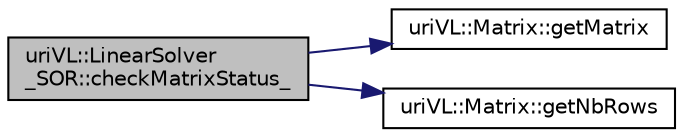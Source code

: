 digraph "uriVL::LinearSolver_SOR::checkMatrixStatus_"
{
  edge [fontname="Helvetica",fontsize="10",labelfontname="Helvetica",labelfontsize="10"];
  node [fontname="Helvetica",fontsize="10",shape=record];
  rankdir="LR";
  Node1 [label="uriVL::LinearSolver\l_SOR::checkMatrixStatus_",height=0.2,width=0.4,color="black", fillcolor="grey75", style="filled", fontcolor="black"];
  Node1 -> Node2 [color="midnightblue",fontsize="10",style="solid",fontname="Helvetica"];
  Node2 [label="uriVL::Matrix::getMatrix",height=0.2,width=0.4,color="black", fillcolor="white", style="filled",URL="$classuriVL_1_1Matrix.html#a29c91cadbe9ad1e2ec93d51711348f77",tooltip="Returns a read-only pointer to the matrix data. "];
  Node1 -> Node3 [color="midnightblue",fontsize="10",style="solid",fontname="Helvetica"];
  Node3 [label="uriVL::Matrix::getNbRows",height=0.2,width=0.4,color="black", fillcolor="white", style="filled",URL="$classuriVL_1_1Matrix.html#a15c065f33d719d09ec6158dc46af09aa",tooltip="This function returns a int corresponding to the number of rows in this "];
}
